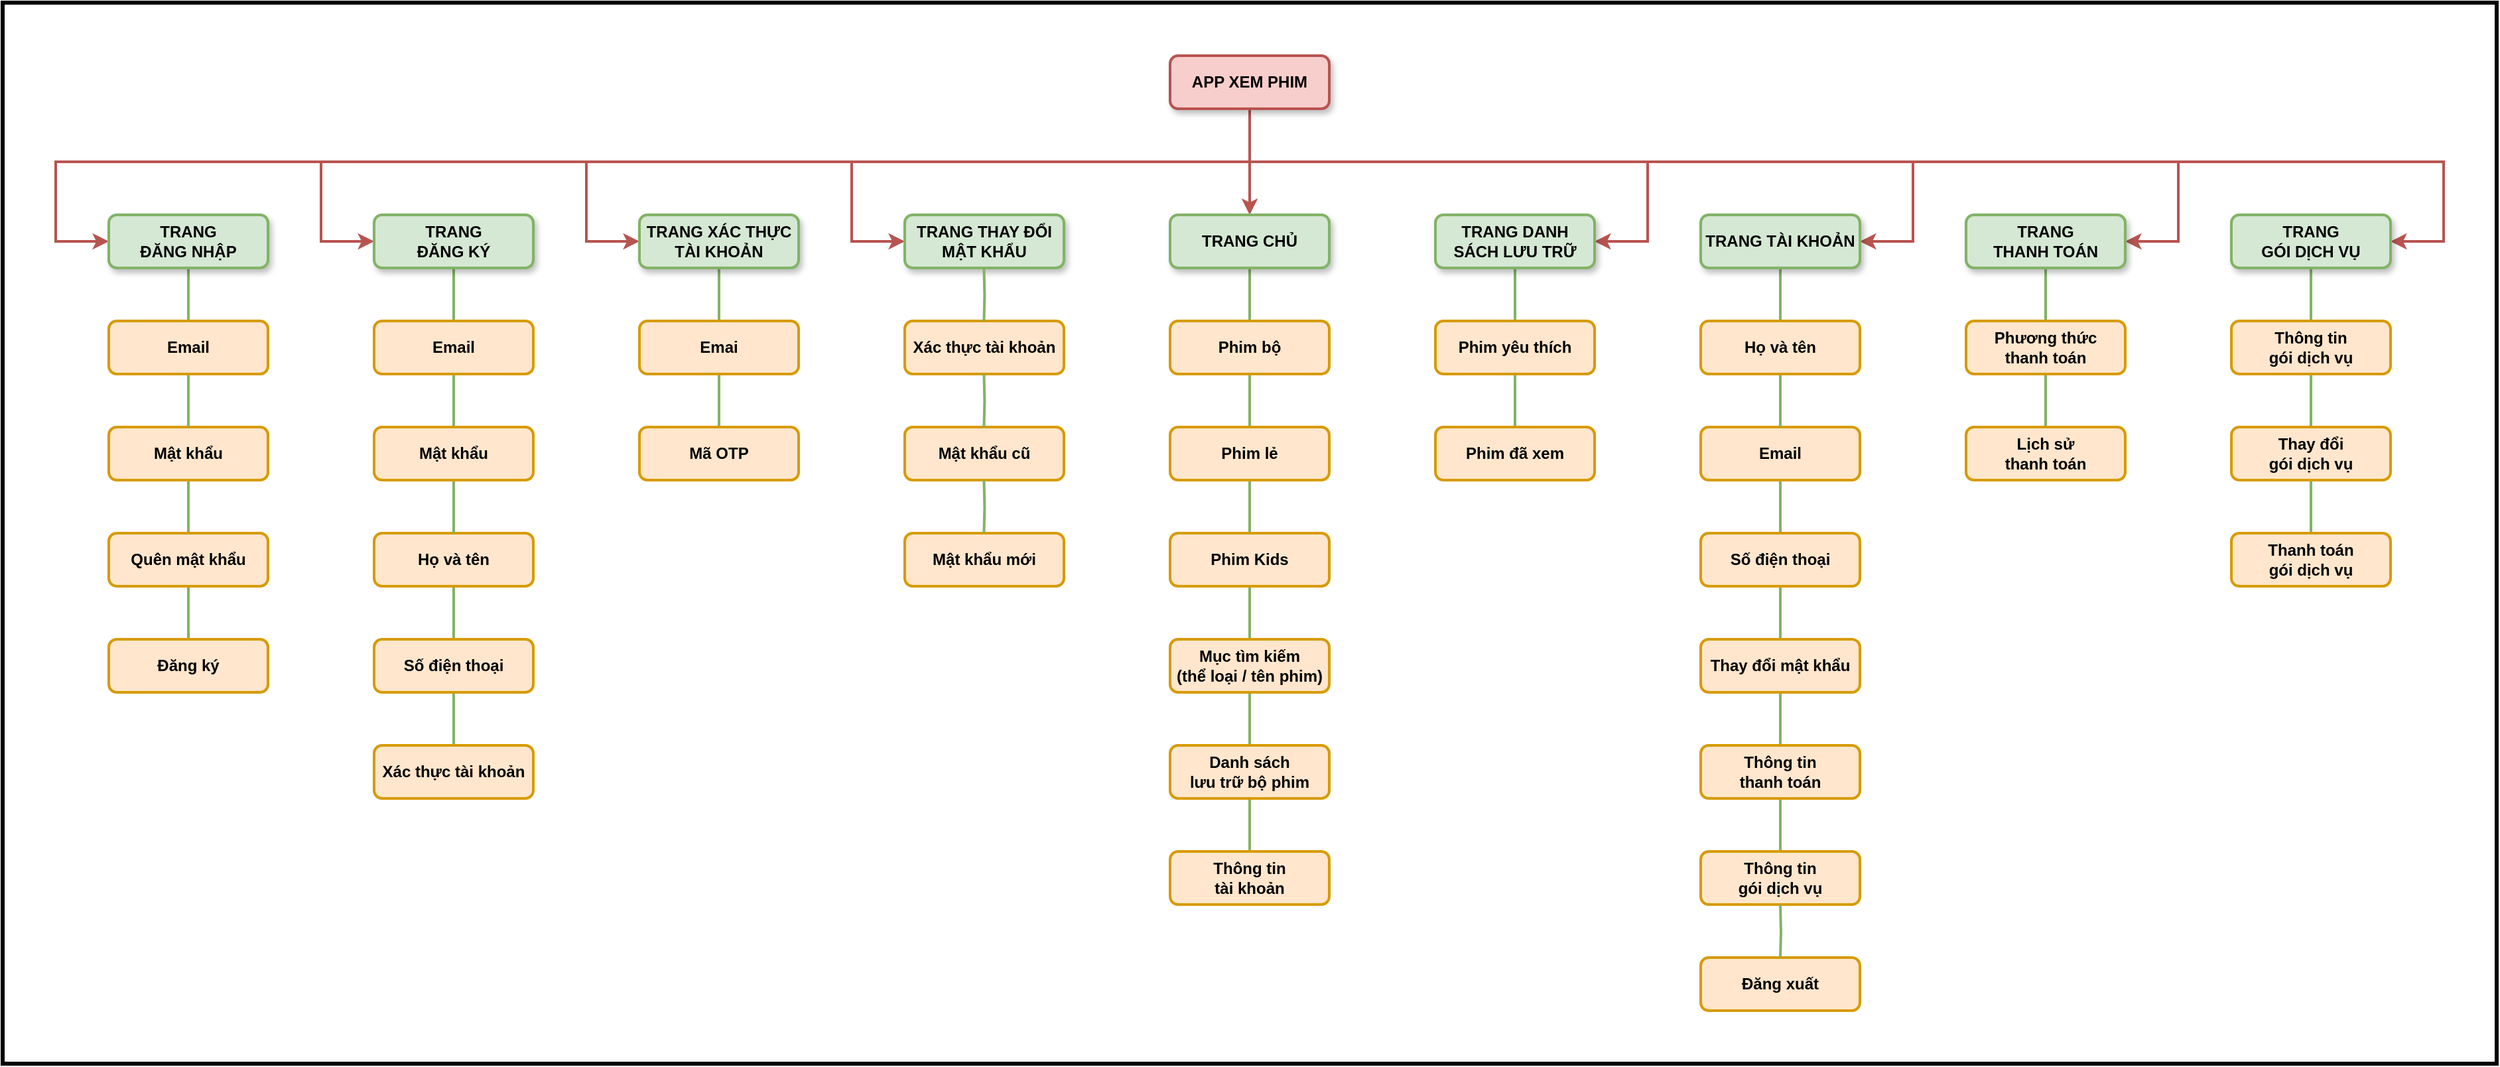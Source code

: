 <mxfile version="21.1.1" type="device">
  <diagram name="Trang-1" id="FwUUif8V-YnjR8hfVtGy">
    <mxGraphModel dx="2794" dy="1080" grid="1" gridSize="10" guides="1" tooltips="1" connect="1" arrows="1" fold="1" page="1" pageScale="1" pageWidth="827" pageHeight="1169" math="0" shadow="0">
      <root>
        <mxCell id="0" />
        <mxCell id="1" parent="0" />
        <mxCell id="90uV80DreCyvPO9gEXj8-80" value="" style="rounded=0;whiteSpace=wrap;html=1;strokeWidth=3;fontFamily=Helvetica;fontStyle=1" parent="1" vertex="1">
          <mxGeometry x="-680" y="240" width="1880" height="800" as="geometry" />
        </mxCell>
        <mxCell id="tV-lSCReHFkKCs27g9uy-7" style="edgeStyle=orthogonalEdgeStyle;rounded=0;orthogonalLoop=1;jettySize=auto;html=1;entryX=0.5;entryY=0;entryDx=0;entryDy=0;strokeWidth=2;fillColor=#f8cecc;strokeColor=#b85450;fontFamily=Helvetica;fontStyle=1" edge="1" parent="1" source="90uV80DreCyvPO9gEXj8-2" target="90uV80DreCyvPO9gEXj8-5">
          <mxGeometry relative="1" as="geometry" />
        </mxCell>
        <mxCell id="tV-lSCReHFkKCs27g9uy-11" style="edgeStyle=orthogonalEdgeStyle;rounded=0;orthogonalLoop=1;jettySize=auto;html=1;entryX=1;entryY=0.5;entryDx=0;entryDy=0;strokeWidth=2;fillColor=#f8cecc;strokeColor=#b85450;fontFamily=Helvetica;fontStyle=1" edge="1" parent="1" source="90uV80DreCyvPO9gEXj8-2" target="90uV80DreCyvPO9gEXj8-25">
          <mxGeometry relative="1" as="geometry">
            <Array as="points">
              <mxPoint x="260" y="360" />
              <mxPoint x="560" y="360" />
              <mxPoint x="560" y="420" />
            </Array>
          </mxGeometry>
        </mxCell>
        <mxCell id="tV-lSCReHFkKCs27g9uy-12" style="edgeStyle=orthogonalEdgeStyle;rounded=0;orthogonalLoop=1;jettySize=auto;html=1;entryX=1;entryY=0.5;entryDx=0;entryDy=0;strokeWidth=2;fillColor=#f8cecc;strokeColor=#b85450;fontFamily=Helvetica;fontStyle=1" edge="1" parent="1" source="90uV80DreCyvPO9gEXj8-2" target="90uV80DreCyvPO9gEXj8-24">
          <mxGeometry relative="1" as="geometry">
            <Array as="points">
              <mxPoint x="260" y="360" />
              <mxPoint x="760" y="360" />
              <mxPoint x="760" y="420" />
            </Array>
          </mxGeometry>
        </mxCell>
        <mxCell id="tV-lSCReHFkKCs27g9uy-13" style="edgeStyle=orthogonalEdgeStyle;rounded=0;orthogonalLoop=1;jettySize=auto;html=1;entryX=1;entryY=0.5;entryDx=0;entryDy=0;strokeWidth=2;fillColor=#f8cecc;strokeColor=#b85450;fontFamily=Helvetica;fontStyle=1" edge="1" parent="1" source="90uV80DreCyvPO9gEXj8-2" target="90uV80DreCyvPO9gEXj8-33">
          <mxGeometry relative="1" as="geometry">
            <Array as="points">
              <mxPoint x="260" y="360" />
              <mxPoint x="960" y="360" />
              <mxPoint x="960" y="420" />
            </Array>
          </mxGeometry>
        </mxCell>
        <mxCell id="tV-lSCReHFkKCs27g9uy-14" style="edgeStyle=orthogonalEdgeStyle;rounded=0;orthogonalLoop=1;jettySize=auto;html=1;entryX=1;entryY=0.5;entryDx=0;entryDy=0;strokeWidth=2;fillColor=#f8cecc;strokeColor=#b85450;fontFamily=Helvetica;fontStyle=1" edge="1" parent="1" source="90uV80DreCyvPO9gEXj8-2" target="90uV80DreCyvPO9gEXj8-34">
          <mxGeometry relative="1" as="geometry">
            <Array as="points">
              <mxPoint x="260" y="360" />
              <mxPoint x="1160" y="360" />
              <mxPoint x="1160" y="420" />
            </Array>
          </mxGeometry>
        </mxCell>
        <mxCell id="tV-lSCReHFkKCs27g9uy-16" style="edgeStyle=orthogonalEdgeStyle;rounded=0;orthogonalLoop=1;jettySize=auto;html=1;entryX=0;entryY=0.5;entryDx=0;entryDy=0;strokeWidth=2;fillColor=#f8cecc;strokeColor=#b85450;fontFamily=Helvetica;fontStyle=1" edge="1" parent="1" source="90uV80DreCyvPO9gEXj8-2" target="tV-lSCReHFkKCs27g9uy-3">
          <mxGeometry relative="1" as="geometry">
            <Array as="points">
              <mxPoint x="260" y="360" />
              <mxPoint x="-40" y="360" />
              <mxPoint x="-40" y="420" />
            </Array>
          </mxGeometry>
        </mxCell>
        <mxCell id="tV-lSCReHFkKCs27g9uy-17" style="edgeStyle=orthogonalEdgeStyle;rounded=0;orthogonalLoop=1;jettySize=auto;html=1;entryX=0;entryY=0.5;entryDx=0;entryDy=0;strokeWidth=2;fillColor=#f8cecc;strokeColor=#b85450;fontFamily=Helvetica;fontStyle=1" edge="1" parent="1" source="90uV80DreCyvPO9gEXj8-2" target="90uV80DreCyvPO9gEXj8-15">
          <mxGeometry relative="1" as="geometry">
            <Array as="points">
              <mxPoint x="260" y="360" />
              <mxPoint x="-240" y="360" />
              <mxPoint x="-240" y="420" />
            </Array>
          </mxGeometry>
        </mxCell>
        <mxCell id="tV-lSCReHFkKCs27g9uy-19" style="edgeStyle=orthogonalEdgeStyle;rounded=0;orthogonalLoop=1;jettySize=auto;html=1;entryX=0;entryY=0.5;entryDx=0;entryDy=0;strokeWidth=2;fillColor=#f8cecc;strokeColor=#b85450;fontFamily=Helvetica;fontStyle=1" edge="1" parent="1" source="90uV80DreCyvPO9gEXj8-2" target="90uV80DreCyvPO9gEXj8-4">
          <mxGeometry relative="1" as="geometry">
            <Array as="points">
              <mxPoint x="260" y="360" />
              <mxPoint x="-440" y="360" />
              <mxPoint x="-440" y="420" />
            </Array>
          </mxGeometry>
        </mxCell>
        <mxCell id="tV-lSCReHFkKCs27g9uy-20" style="edgeStyle=orthogonalEdgeStyle;rounded=0;orthogonalLoop=1;jettySize=auto;html=1;entryX=0;entryY=0.5;entryDx=0;entryDy=0;strokeWidth=2;fillColor=#f8cecc;strokeColor=#b85450;fontFamily=Helvetica;fontStyle=1" edge="1" parent="1" source="90uV80DreCyvPO9gEXj8-2" target="90uV80DreCyvPO9gEXj8-3">
          <mxGeometry relative="1" as="geometry">
            <Array as="points">
              <mxPoint x="260" y="360" />
              <mxPoint x="-640" y="360" />
              <mxPoint x="-640" y="420" />
            </Array>
          </mxGeometry>
        </mxCell>
        <mxCell id="90uV80DreCyvPO9gEXj8-2" value="APP XEM PHIM" style="rounded=1;whiteSpace=wrap;html=1;strokeWidth=2;fontStyle=1;fillColor=#f8cecc;strokeColor=#b85450;glass=0;shadow=1;fontFamily=Helvetica;" parent="1" vertex="1">
          <mxGeometry x="200" y="280" width="120" height="40" as="geometry" />
        </mxCell>
        <mxCell id="90uV80DreCyvPO9gEXj8-55" style="edgeStyle=orthogonalEdgeStyle;rounded=0;orthogonalLoop=1;jettySize=auto;html=1;entryX=0.5;entryY=0;entryDx=0;entryDy=0;strokeWidth=2;fillColor=#d5e8d4;strokeColor=#82b366;endArrow=none;endFill=0;fontFamily=Helvetica;fontStyle=1" parent="1" source="90uV80DreCyvPO9gEXj8-3" target="90uV80DreCyvPO9gEXj8-9" edge="1">
          <mxGeometry relative="1" as="geometry" />
        </mxCell>
        <mxCell id="90uV80DreCyvPO9gEXj8-3" value="TRANG &lt;br&gt;ĐĂNG NHẬP" style="rounded=1;whiteSpace=wrap;html=1;strokeWidth=2;fontStyle=1;fillColor=#d5e8d4;strokeColor=#82b366;shadow=1;fontFamily=Helvetica;" parent="1" vertex="1">
          <mxGeometry x="-600" y="400" width="120" height="40" as="geometry" />
        </mxCell>
        <mxCell id="90uV80DreCyvPO9gEXj8-50" style="edgeStyle=orthogonalEdgeStyle;rounded=0;orthogonalLoop=1;jettySize=auto;html=1;entryX=0.5;entryY=0;entryDx=0;entryDy=0;endArrow=none;endFill=0;strokeWidth=2;fillColor=#d5e8d4;strokeColor=#82b366;fontFamily=Helvetica;fontStyle=1" parent="1" source="90uV80DreCyvPO9gEXj8-4" target="90uV80DreCyvPO9gEXj8-11" edge="1">
          <mxGeometry relative="1" as="geometry" />
        </mxCell>
        <mxCell id="90uV80DreCyvPO9gEXj8-4" value="TRANG&lt;br&gt;ĐĂNG KÝ" style="rounded=1;whiteSpace=wrap;html=1;strokeWidth=2;fontStyle=1;fillColor=#d5e8d4;strokeColor=#82b366;shadow=1;fontFamily=Helvetica;" parent="1" vertex="1">
          <mxGeometry x="-400" y="400" width="120" height="40" as="geometry" />
        </mxCell>
        <mxCell id="90uV80DreCyvPO9gEXj8-61" style="edgeStyle=orthogonalEdgeStyle;rounded=0;orthogonalLoop=1;jettySize=auto;html=1;entryX=0.5;entryY=0;entryDx=0;entryDy=0;strokeWidth=2;fillColor=#d5e8d4;strokeColor=#82b366;endArrow=none;endFill=0;fontFamily=Helvetica;fontStyle=1" parent="1" source="90uV80DreCyvPO9gEXj8-5" target="90uV80DreCyvPO9gEXj8-18" edge="1">
          <mxGeometry relative="1" as="geometry" />
        </mxCell>
        <mxCell id="90uV80DreCyvPO9gEXj8-5" value="TRANG CHỦ" style="rounded=1;whiteSpace=wrap;html=1;strokeWidth=2;fontStyle=1;fillColor=#d5e8d4;strokeColor=#82b366;shadow=1;fontFamily=Helvetica;" parent="1" vertex="1">
          <mxGeometry x="200" y="400" width="120" height="40" as="geometry" />
        </mxCell>
        <mxCell id="90uV80DreCyvPO9gEXj8-57" style="edgeStyle=orthogonalEdgeStyle;rounded=0;orthogonalLoop=1;jettySize=auto;html=1;entryX=0.5;entryY=0;entryDx=0;entryDy=0;strokeWidth=2;fillColor=#d5e8d4;strokeColor=#82b366;endArrow=none;endFill=0;fontFamily=Helvetica;fontStyle=1" parent="1" source="90uV80DreCyvPO9gEXj8-6" target="90uV80DreCyvPO9gEXj8-7" edge="1">
          <mxGeometry relative="1" as="geometry" />
        </mxCell>
        <mxCell id="90uV80DreCyvPO9gEXj8-6" value="Mật khẩu" style="rounded=1;whiteSpace=wrap;html=1;strokeWidth=2;fontStyle=1;fillColor=#ffe6cc;strokeColor=#d79b00;fontFamily=Helvetica;" parent="1" vertex="1">
          <mxGeometry x="-600" y="560" width="120" height="40" as="geometry" />
        </mxCell>
        <mxCell id="90uV80DreCyvPO9gEXj8-58" style="edgeStyle=orthogonalEdgeStyle;rounded=0;orthogonalLoop=1;jettySize=auto;html=1;entryX=0.5;entryY=0;entryDx=0;entryDy=0;strokeWidth=2;fillColor=#d5e8d4;strokeColor=#82b366;endArrow=none;endFill=0;fontFamily=Helvetica;fontStyle=1" parent="1" source="90uV80DreCyvPO9gEXj8-7" target="90uV80DreCyvPO9gEXj8-8" edge="1">
          <mxGeometry relative="1" as="geometry" />
        </mxCell>
        <mxCell id="90uV80DreCyvPO9gEXj8-7" value="Quên mật khẩu" style="rounded=1;whiteSpace=wrap;html=1;strokeWidth=2;fontStyle=1;fillColor=#ffe6cc;strokeColor=#d79b00;fontFamily=Helvetica;" parent="1" vertex="1">
          <mxGeometry x="-600" y="640" width="120" height="40" as="geometry" />
        </mxCell>
        <mxCell id="90uV80DreCyvPO9gEXj8-8" value="Đăng ký" style="rounded=1;whiteSpace=wrap;html=1;strokeWidth=2;fontStyle=1;fillColor=#ffe6cc;strokeColor=#d79b00;fontFamily=Helvetica;" parent="1" vertex="1">
          <mxGeometry x="-600" y="720" width="120" height="40" as="geometry" />
        </mxCell>
        <mxCell id="90uV80DreCyvPO9gEXj8-56" style="edgeStyle=orthogonalEdgeStyle;rounded=0;orthogonalLoop=1;jettySize=auto;html=1;strokeWidth=2;fillColor=#d5e8d4;strokeColor=#82b366;endArrow=none;endFill=0;fontFamily=Helvetica;fontStyle=1" parent="1" source="90uV80DreCyvPO9gEXj8-9" target="90uV80DreCyvPO9gEXj8-6" edge="1">
          <mxGeometry relative="1" as="geometry" />
        </mxCell>
        <mxCell id="90uV80DreCyvPO9gEXj8-9" value="Email" style="rounded=1;whiteSpace=wrap;html=1;strokeWidth=2;fontStyle=1;fillColor=#ffe6cc;strokeColor=#d79b00;fontFamily=Helvetica;" parent="1" vertex="1">
          <mxGeometry x="-600" y="480" width="120" height="40" as="geometry" />
        </mxCell>
        <mxCell id="90uV80DreCyvPO9gEXj8-53" style="edgeStyle=orthogonalEdgeStyle;rounded=0;orthogonalLoop=1;jettySize=auto;html=1;entryX=0.5;entryY=0;entryDx=0;entryDy=0;strokeWidth=2;fillColor=#d5e8d4;strokeColor=#82b366;endArrow=none;endFill=0;fontFamily=Helvetica;fontStyle=1" parent="1" source="90uV80DreCyvPO9gEXj8-10" target="90uV80DreCyvPO9gEXj8-13" edge="1">
          <mxGeometry relative="1" as="geometry" />
        </mxCell>
        <mxCell id="90uV80DreCyvPO9gEXj8-10" value="Họ và tên" style="rounded=1;whiteSpace=wrap;html=1;strokeWidth=2;fontStyle=1;fillColor=#ffe6cc;strokeColor=#d79b00;fontFamily=Helvetica;" parent="1" vertex="1">
          <mxGeometry x="-400" y="640" width="120" height="40" as="geometry" />
        </mxCell>
        <mxCell id="90uV80DreCyvPO9gEXj8-51" style="edgeStyle=orthogonalEdgeStyle;rounded=0;orthogonalLoop=1;jettySize=auto;html=1;entryX=0.5;entryY=0;entryDx=0;entryDy=0;strokeWidth=2;fillColor=#d5e8d4;strokeColor=#82b366;endArrow=none;endFill=0;fontFamily=Helvetica;fontStyle=1" parent="1" source="90uV80DreCyvPO9gEXj8-11" target="90uV80DreCyvPO9gEXj8-12" edge="1">
          <mxGeometry relative="1" as="geometry" />
        </mxCell>
        <mxCell id="90uV80DreCyvPO9gEXj8-11" value="Email" style="rounded=1;whiteSpace=wrap;html=1;strokeWidth=2;fontStyle=1;fillColor=#ffe6cc;strokeColor=#d79b00;fontFamily=Helvetica;" parent="1" vertex="1">
          <mxGeometry x="-400" y="480" width="120" height="40" as="geometry" />
        </mxCell>
        <mxCell id="90uV80DreCyvPO9gEXj8-52" style="edgeStyle=orthogonalEdgeStyle;rounded=0;orthogonalLoop=1;jettySize=auto;html=1;entryX=0.5;entryY=0;entryDx=0;entryDy=0;strokeWidth=2;fillColor=#d5e8d4;strokeColor=#82b366;endArrow=none;endFill=0;fontFamily=Helvetica;fontStyle=1" parent="1" source="90uV80DreCyvPO9gEXj8-12" target="90uV80DreCyvPO9gEXj8-10" edge="1">
          <mxGeometry relative="1" as="geometry" />
        </mxCell>
        <mxCell id="90uV80DreCyvPO9gEXj8-12" value="Mật khẩu" style="rounded=1;whiteSpace=wrap;html=1;strokeWidth=2;fontStyle=1;fillColor=#ffe6cc;strokeColor=#d79b00;fontFamily=Helvetica;" parent="1" vertex="1">
          <mxGeometry x="-400" y="560" width="120" height="40" as="geometry" />
        </mxCell>
        <mxCell id="90uV80DreCyvPO9gEXj8-54" style="edgeStyle=orthogonalEdgeStyle;rounded=0;orthogonalLoop=1;jettySize=auto;html=1;entryX=0.5;entryY=0;entryDx=0;entryDy=0;strokeWidth=2;fillColor=#d5e8d4;strokeColor=#82b366;endArrow=none;endFill=0;fontFamily=Helvetica;fontStyle=1" parent="1" source="90uV80DreCyvPO9gEXj8-13" target="90uV80DreCyvPO9gEXj8-14" edge="1">
          <mxGeometry relative="1" as="geometry" />
        </mxCell>
        <mxCell id="90uV80DreCyvPO9gEXj8-13" value="Số điện thoại" style="rounded=1;whiteSpace=wrap;html=1;strokeWidth=2;fontStyle=1;fillColor=#ffe6cc;strokeColor=#d79b00;fontFamily=Helvetica;" parent="1" vertex="1">
          <mxGeometry x="-400" y="720" width="120" height="40" as="geometry" />
        </mxCell>
        <mxCell id="90uV80DreCyvPO9gEXj8-14" value="Xác thực tài khoản" style="rounded=1;whiteSpace=wrap;html=1;strokeWidth=2;fontStyle=1;fillColor=#ffe6cc;strokeColor=#d79b00;fontFamily=Helvetica;" parent="1" vertex="1">
          <mxGeometry x="-400" y="800" width="120" height="40" as="geometry" />
        </mxCell>
        <mxCell id="90uV80DreCyvPO9gEXj8-59" style="edgeStyle=orthogonalEdgeStyle;rounded=0;orthogonalLoop=1;jettySize=auto;html=1;entryX=0.5;entryY=0;entryDx=0;entryDy=0;strokeWidth=2;fillColor=#d5e8d4;strokeColor=#82b366;endArrow=none;endFill=0;fontFamily=Helvetica;fontStyle=1" parent="1" source="90uV80DreCyvPO9gEXj8-15" target="90uV80DreCyvPO9gEXj8-16" edge="1">
          <mxGeometry relative="1" as="geometry" />
        </mxCell>
        <mxCell id="90uV80DreCyvPO9gEXj8-15" value="TRANG XÁC THỰC TÀI KHOẢN" style="rounded=1;whiteSpace=wrap;html=1;strokeWidth=2;fontStyle=1;fillColor=#d5e8d4;strokeColor=#82b366;shadow=1;fontFamily=Helvetica;" parent="1" vertex="1">
          <mxGeometry x="-200" y="400" width="120" height="40" as="geometry" />
        </mxCell>
        <mxCell id="90uV80DreCyvPO9gEXj8-60" style="edgeStyle=orthogonalEdgeStyle;rounded=0;orthogonalLoop=1;jettySize=auto;html=1;entryX=0.5;entryY=0;entryDx=0;entryDy=0;strokeWidth=2;fillColor=#d5e8d4;strokeColor=#82b366;endArrow=none;endFill=0;fontFamily=Helvetica;fontStyle=1" parent="1" source="90uV80DreCyvPO9gEXj8-16" target="90uV80DreCyvPO9gEXj8-17" edge="1">
          <mxGeometry relative="1" as="geometry" />
        </mxCell>
        <mxCell id="90uV80DreCyvPO9gEXj8-16" value="Emai" style="rounded=1;whiteSpace=wrap;html=1;strokeWidth=2;fontStyle=1;fillColor=#ffe6cc;strokeColor=#d79b00;fontFamily=Helvetica;" parent="1" vertex="1">
          <mxGeometry x="-200" y="480" width="120" height="40" as="geometry" />
        </mxCell>
        <mxCell id="90uV80DreCyvPO9gEXj8-17" value="Mã OTP" style="rounded=1;whiteSpace=wrap;html=1;strokeWidth=2;fontStyle=1;fillColor=#ffe6cc;strokeColor=#d79b00;fontFamily=Helvetica;" parent="1" vertex="1">
          <mxGeometry x="-200" y="560" width="120" height="40" as="geometry" />
        </mxCell>
        <mxCell id="90uV80DreCyvPO9gEXj8-62" style="edgeStyle=orthogonalEdgeStyle;rounded=0;orthogonalLoop=1;jettySize=auto;html=1;entryX=0.5;entryY=0;entryDx=0;entryDy=0;strokeWidth=2;fillColor=#d5e8d4;strokeColor=#82b366;endArrow=none;endFill=0;fontFamily=Helvetica;fontStyle=1" parent="1" source="90uV80DreCyvPO9gEXj8-18" target="90uV80DreCyvPO9gEXj8-19" edge="1">
          <mxGeometry relative="1" as="geometry" />
        </mxCell>
        <mxCell id="90uV80DreCyvPO9gEXj8-18" value="Phim bộ" style="rounded=1;whiteSpace=wrap;html=1;strokeWidth=2;fontStyle=1;fillColor=#ffe6cc;strokeColor=#d79b00;fontFamily=Helvetica;" parent="1" vertex="1">
          <mxGeometry x="200" y="480" width="120" height="40" as="geometry" />
        </mxCell>
        <mxCell id="90uV80DreCyvPO9gEXj8-63" style="edgeStyle=orthogonalEdgeStyle;rounded=0;orthogonalLoop=1;jettySize=auto;html=1;entryX=0.5;entryY=0;entryDx=0;entryDy=0;strokeWidth=2;fillColor=#d5e8d4;strokeColor=#82b366;endArrow=none;endFill=0;fontFamily=Helvetica;fontStyle=1" parent="1" source="90uV80DreCyvPO9gEXj8-19" target="90uV80DreCyvPO9gEXj8-20" edge="1">
          <mxGeometry relative="1" as="geometry" />
        </mxCell>
        <mxCell id="90uV80DreCyvPO9gEXj8-19" value="Phim lẻ" style="rounded=1;whiteSpace=wrap;html=1;strokeWidth=2;fontStyle=1;fillColor=#ffe6cc;strokeColor=#d79b00;fontFamily=Helvetica;" parent="1" vertex="1">
          <mxGeometry x="200" y="560" width="120" height="40" as="geometry" />
        </mxCell>
        <mxCell id="90uV80DreCyvPO9gEXj8-64" style="edgeStyle=orthogonalEdgeStyle;rounded=0;orthogonalLoop=1;jettySize=auto;html=1;entryX=0.5;entryY=0;entryDx=0;entryDy=0;strokeWidth=2;fillColor=#d5e8d4;strokeColor=#82b366;endArrow=none;endFill=0;fontFamily=Helvetica;fontStyle=1" parent="1" source="90uV80DreCyvPO9gEXj8-20" target="90uV80DreCyvPO9gEXj8-21" edge="1">
          <mxGeometry relative="1" as="geometry" />
        </mxCell>
        <mxCell id="90uV80DreCyvPO9gEXj8-20" value="Phim Kids" style="rounded=1;whiteSpace=wrap;html=1;strokeWidth=2;fontStyle=1;fillColor=#ffe6cc;strokeColor=#d79b00;fontFamily=Helvetica;" parent="1" vertex="1">
          <mxGeometry x="200" y="640" width="120" height="40" as="geometry" />
        </mxCell>
        <mxCell id="90uV80DreCyvPO9gEXj8-65" style="edgeStyle=orthogonalEdgeStyle;rounded=0;orthogonalLoop=1;jettySize=auto;html=1;entryX=0.5;entryY=0;entryDx=0;entryDy=0;strokeWidth=2;fillColor=#d5e8d4;strokeColor=#82b366;endArrow=none;endFill=0;fontFamily=Helvetica;fontStyle=1" parent="1" source="90uV80DreCyvPO9gEXj8-21" target="90uV80DreCyvPO9gEXj8-22" edge="1">
          <mxGeometry relative="1" as="geometry" />
        </mxCell>
        <mxCell id="90uV80DreCyvPO9gEXj8-21" value="Mục tìm kiếm&lt;br&gt;(thể loại / tên phim)" style="rounded=1;whiteSpace=wrap;html=1;strokeWidth=2;fontStyle=1;fillColor=#ffe6cc;strokeColor=#d79b00;fontFamily=Helvetica;" parent="1" vertex="1">
          <mxGeometry x="200" y="720" width="120" height="40" as="geometry" />
        </mxCell>
        <mxCell id="90uV80DreCyvPO9gEXj8-66" style="edgeStyle=orthogonalEdgeStyle;rounded=0;orthogonalLoop=1;jettySize=auto;html=1;entryX=0.5;entryY=0;entryDx=0;entryDy=0;strokeWidth=2;fillColor=#d5e8d4;strokeColor=#82b366;endArrow=none;endFill=0;fontFamily=Helvetica;fontStyle=1" parent="1" source="90uV80DreCyvPO9gEXj8-22" target="90uV80DreCyvPO9gEXj8-23" edge="1">
          <mxGeometry relative="1" as="geometry" />
        </mxCell>
        <mxCell id="90uV80DreCyvPO9gEXj8-22" value="Danh sách&lt;br&gt;lưu trữ bộ phim" style="rounded=1;whiteSpace=wrap;html=1;strokeWidth=2;fontStyle=1;fillColor=#ffe6cc;strokeColor=#d79b00;fontFamily=Helvetica;" parent="1" vertex="1">
          <mxGeometry x="200" y="800" width="120" height="40" as="geometry" />
        </mxCell>
        <mxCell id="90uV80DreCyvPO9gEXj8-23" value="Thông tin&lt;br&gt;tài khoản" style="rounded=1;whiteSpace=wrap;html=1;strokeWidth=2;fontStyle=1;fillColor=#ffe6cc;strokeColor=#d79b00;fontFamily=Helvetica;" parent="1" vertex="1">
          <mxGeometry x="200" y="880" width="120" height="40" as="geometry" />
        </mxCell>
        <mxCell id="90uV80DreCyvPO9gEXj8-67" style="edgeStyle=orthogonalEdgeStyle;rounded=0;orthogonalLoop=1;jettySize=auto;html=1;entryX=0.5;entryY=0;entryDx=0;entryDy=0;strokeWidth=2;fillColor=#d5e8d4;strokeColor=#82b366;endArrow=none;endFill=0;fontFamily=Helvetica;fontStyle=1" parent="1" source="90uV80DreCyvPO9gEXj8-24" target="90uV80DreCyvPO9gEXj8-29" edge="1">
          <mxGeometry relative="1" as="geometry" />
        </mxCell>
        <mxCell id="90uV80DreCyvPO9gEXj8-24" value="TRANG TÀI KHOẢN" style="rounded=1;whiteSpace=wrap;html=1;strokeWidth=2;fontStyle=1;fillColor=#d5e8d4;strokeColor=#82b366;shadow=1;fontFamily=Helvetica;" parent="1" vertex="1">
          <mxGeometry x="600" y="400" width="120" height="40" as="geometry" />
        </mxCell>
        <mxCell id="90uV80DreCyvPO9gEXj8-73" style="edgeStyle=orthogonalEdgeStyle;rounded=0;orthogonalLoop=1;jettySize=auto;html=1;entryX=0.5;entryY=0;entryDx=0;entryDy=0;strokeWidth=2;fillColor=#d5e8d4;strokeColor=#82b366;endArrow=none;endFill=0;fontFamily=Helvetica;fontStyle=1" parent="1" source="90uV80DreCyvPO9gEXj8-25" target="90uV80DreCyvPO9gEXj8-26" edge="1">
          <mxGeometry relative="1" as="geometry" />
        </mxCell>
        <mxCell id="90uV80DreCyvPO9gEXj8-25" value="TRANG DANH &lt;br&gt;SÁCH LƯU TRỮ" style="rounded=1;whiteSpace=wrap;html=1;strokeWidth=2;fontStyle=1;fillColor=#d5e8d4;strokeColor=#82b366;shadow=1;fontFamily=Helvetica;" parent="1" vertex="1">
          <mxGeometry x="400" y="400" width="120" height="40" as="geometry" />
        </mxCell>
        <mxCell id="90uV80DreCyvPO9gEXj8-74" style="edgeStyle=orthogonalEdgeStyle;rounded=0;orthogonalLoop=1;jettySize=auto;html=1;entryX=0.5;entryY=0;entryDx=0;entryDy=0;strokeWidth=2;fillColor=#d5e8d4;strokeColor=#82b366;endArrow=none;endFill=0;fontFamily=Helvetica;fontStyle=1" parent="1" source="90uV80DreCyvPO9gEXj8-26" target="90uV80DreCyvPO9gEXj8-40" edge="1">
          <mxGeometry relative="1" as="geometry" />
        </mxCell>
        <mxCell id="90uV80DreCyvPO9gEXj8-26" value="Phim yêu thích" style="rounded=1;whiteSpace=wrap;html=1;strokeWidth=2;fontStyle=1;fillColor=#ffe6cc;strokeColor=#d79b00;fontFamily=Helvetica;" parent="1" vertex="1">
          <mxGeometry x="400" y="480" width="120" height="40" as="geometry" />
        </mxCell>
        <mxCell id="90uV80DreCyvPO9gEXj8-69" style="edgeStyle=orthogonalEdgeStyle;rounded=0;orthogonalLoop=1;jettySize=auto;html=1;strokeWidth=2;fillColor=#d5e8d4;strokeColor=#82b366;endArrow=none;endFill=0;fontFamily=Helvetica;fontStyle=1" parent="1" source="90uV80DreCyvPO9gEXj8-27" target="90uV80DreCyvPO9gEXj8-28" edge="1">
          <mxGeometry relative="1" as="geometry" />
        </mxCell>
        <mxCell id="90uV80DreCyvPO9gEXj8-27" value="Email" style="rounded=1;whiteSpace=wrap;html=1;strokeWidth=2;fontStyle=1;fillColor=#ffe6cc;strokeColor=#d79b00;fontFamily=Helvetica;" parent="1" vertex="1">
          <mxGeometry x="600" y="560" width="120" height="40" as="geometry" />
        </mxCell>
        <mxCell id="90uV80DreCyvPO9gEXj8-70" style="edgeStyle=orthogonalEdgeStyle;rounded=0;orthogonalLoop=1;jettySize=auto;html=1;entryX=0.5;entryY=0;entryDx=0;entryDy=0;strokeWidth=2;fillColor=#d5e8d4;strokeColor=#82b366;endArrow=none;endFill=0;fontFamily=Helvetica;fontStyle=1" parent="1" source="90uV80DreCyvPO9gEXj8-28" target="90uV80DreCyvPO9gEXj8-30" edge="1">
          <mxGeometry relative="1" as="geometry" />
        </mxCell>
        <mxCell id="90uV80DreCyvPO9gEXj8-28" value="Số điện thoại" style="rounded=1;whiteSpace=wrap;html=1;strokeWidth=2;fontStyle=1;fillColor=#ffe6cc;strokeColor=#d79b00;fontFamily=Helvetica;" parent="1" vertex="1">
          <mxGeometry x="600" y="640" width="120" height="40" as="geometry" />
        </mxCell>
        <mxCell id="90uV80DreCyvPO9gEXj8-68" style="edgeStyle=orthogonalEdgeStyle;rounded=0;orthogonalLoop=1;jettySize=auto;html=1;entryX=0.5;entryY=0;entryDx=0;entryDy=0;strokeWidth=2;fillColor=#d5e8d4;strokeColor=#82b366;endArrow=none;endFill=0;fontFamily=Helvetica;fontStyle=1" parent="1" source="90uV80DreCyvPO9gEXj8-29" target="90uV80DreCyvPO9gEXj8-27" edge="1">
          <mxGeometry relative="1" as="geometry" />
        </mxCell>
        <mxCell id="90uV80DreCyvPO9gEXj8-29" value="Họ và tên" style="rounded=1;whiteSpace=wrap;html=1;strokeWidth=2;fontStyle=1;fillColor=#ffe6cc;strokeColor=#d79b00;fontFamily=Helvetica;" parent="1" vertex="1">
          <mxGeometry x="600" y="480" width="120" height="40" as="geometry" />
        </mxCell>
        <mxCell id="90uV80DreCyvPO9gEXj8-71" style="edgeStyle=orthogonalEdgeStyle;rounded=0;orthogonalLoop=1;jettySize=auto;html=1;entryX=0.5;entryY=0;entryDx=0;entryDy=0;strokeWidth=2;fillColor=#d5e8d4;strokeColor=#82b366;endArrow=none;endFill=0;fontFamily=Helvetica;fontStyle=1" parent="1" source="90uV80DreCyvPO9gEXj8-30" target="90uV80DreCyvPO9gEXj8-31" edge="1">
          <mxGeometry relative="1" as="geometry" />
        </mxCell>
        <mxCell id="90uV80DreCyvPO9gEXj8-30" value="Thay đổi mật khẩu" style="rounded=1;whiteSpace=wrap;html=1;strokeWidth=2;fontStyle=1;fillColor=#ffe6cc;strokeColor=#d79b00;fontFamily=Helvetica;" parent="1" vertex="1">
          <mxGeometry x="600" y="720" width="120" height="40" as="geometry" />
        </mxCell>
        <mxCell id="90uV80DreCyvPO9gEXj8-72" style="edgeStyle=orthogonalEdgeStyle;rounded=0;orthogonalLoop=1;jettySize=auto;html=1;entryX=0.5;entryY=0;entryDx=0;entryDy=0;strokeWidth=2;fillColor=#d5e8d4;strokeColor=#82b366;endArrow=none;endFill=0;fontFamily=Helvetica;fontStyle=1" parent="1" source="90uV80DreCyvPO9gEXj8-31" target="90uV80DreCyvPO9gEXj8-32" edge="1">
          <mxGeometry relative="1" as="geometry" />
        </mxCell>
        <mxCell id="90uV80DreCyvPO9gEXj8-31" value="Thông tin&lt;br&gt;thanh toán" style="rounded=1;whiteSpace=wrap;html=1;strokeWidth=2;fontStyle=1;fillColor=#ffe6cc;strokeColor=#d79b00;fontFamily=Helvetica;" parent="1" vertex="1">
          <mxGeometry x="600" y="800" width="120" height="40" as="geometry" />
        </mxCell>
        <mxCell id="90uV80DreCyvPO9gEXj8-32" value="Thông tin &lt;br&gt;gói dịch vụ" style="rounded=1;whiteSpace=wrap;html=1;strokeWidth=2;fontStyle=1;fillColor=#ffe6cc;strokeColor=#d79b00;fontFamily=Helvetica;" parent="1" vertex="1">
          <mxGeometry x="600" y="880" width="120" height="40" as="geometry" />
        </mxCell>
        <mxCell id="90uV80DreCyvPO9gEXj8-75" style="edgeStyle=orthogonalEdgeStyle;rounded=0;orthogonalLoop=1;jettySize=auto;html=1;entryX=0.5;entryY=0;entryDx=0;entryDy=0;strokeWidth=2;fillColor=#d5e8d4;strokeColor=#82b366;endArrow=none;endFill=0;fontFamily=Helvetica;fontStyle=1" parent="1" source="90uV80DreCyvPO9gEXj8-33" target="90uV80DreCyvPO9gEXj8-35" edge="1">
          <mxGeometry relative="1" as="geometry" />
        </mxCell>
        <mxCell id="90uV80DreCyvPO9gEXj8-33" value="TRANG&lt;br&gt;THANH TOÁN" style="rounded=1;whiteSpace=wrap;html=1;strokeWidth=2;fontStyle=1;fillColor=#d5e8d4;strokeColor=#82b366;shadow=1;fontFamily=Helvetica;" parent="1" vertex="1">
          <mxGeometry x="800" y="400" width="120" height="40" as="geometry" />
        </mxCell>
        <mxCell id="90uV80DreCyvPO9gEXj8-77" style="edgeStyle=orthogonalEdgeStyle;rounded=0;orthogonalLoop=1;jettySize=auto;html=1;entryX=0.5;entryY=0;entryDx=0;entryDy=0;strokeWidth=2;fillColor=#d5e8d4;strokeColor=#82b366;endArrow=none;endFill=0;fontFamily=Helvetica;fontStyle=1" parent="1" source="90uV80DreCyvPO9gEXj8-34" target="90uV80DreCyvPO9gEXj8-37" edge="1">
          <mxGeometry relative="1" as="geometry" />
        </mxCell>
        <mxCell id="90uV80DreCyvPO9gEXj8-34" value="TRANG&lt;br&gt;GÓI DỊCH VỤ" style="rounded=1;whiteSpace=wrap;html=1;strokeWidth=2;fontStyle=1;fillColor=#d5e8d4;strokeColor=#82b366;shadow=1;fontFamily=Helvetica;" parent="1" vertex="1">
          <mxGeometry x="1000" y="400" width="120" height="40" as="geometry" />
        </mxCell>
        <mxCell id="90uV80DreCyvPO9gEXj8-76" style="edgeStyle=orthogonalEdgeStyle;rounded=0;orthogonalLoop=1;jettySize=auto;html=1;entryX=0.5;entryY=0;entryDx=0;entryDy=0;strokeWidth=2;fillColor=#d5e8d4;strokeColor=#82b366;endArrow=none;endFill=0;fontFamily=Helvetica;fontStyle=1" parent="1" source="90uV80DreCyvPO9gEXj8-35" target="90uV80DreCyvPO9gEXj8-36" edge="1">
          <mxGeometry relative="1" as="geometry" />
        </mxCell>
        <mxCell id="90uV80DreCyvPO9gEXj8-35" value="Phương thức&lt;br&gt;thanh toán" style="rounded=1;whiteSpace=wrap;html=1;strokeWidth=2;fontStyle=1;fillColor=#ffe6cc;strokeColor=#d79b00;fontFamily=Helvetica;" parent="1" vertex="1">
          <mxGeometry x="800" y="480" width="120" height="40" as="geometry" />
        </mxCell>
        <mxCell id="90uV80DreCyvPO9gEXj8-36" value="Lịch sử&lt;br&gt;thanh toán" style="rounded=1;whiteSpace=wrap;html=1;strokeWidth=2;fontStyle=1;fillColor=#ffe6cc;strokeColor=#d79b00;fontFamily=Helvetica;" parent="1" vertex="1">
          <mxGeometry x="800" y="560" width="120" height="40" as="geometry" />
        </mxCell>
        <mxCell id="90uV80DreCyvPO9gEXj8-78" style="edgeStyle=orthogonalEdgeStyle;rounded=0;orthogonalLoop=1;jettySize=auto;html=1;entryX=0.5;entryY=0;entryDx=0;entryDy=0;strokeWidth=2;fillColor=#d5e8d4;strokeColor=#82b366;endArrow=none;endFill=0;fontFamily=Helvetica;fontStyle=1" parent="1" source="90uV80DreCyvPO9gEXj8-37" target="90uV80DreCyvPO9gEXj8-38" edge="1">
          <mxGeometry relative="1" as="geometry" />
        </mxCell>
        <mxCell id="90uV80DreCyvPO9gEXj8-37" value="Thông tin&lt;br&gt;gói dịch vụ" style="rounded=1;whiteSpace=wrap;html=1;strokeWidth=2;fontStyle=1;fillColor=#ffe6cc;strokeColor=#d79b00;fontFamily=Helvetica;" parent="1" vertex="1">
          <mxGeometry x="1000" y="480" width="120" height="40" as="geometry" />
        </mxCell>
        <mxCell id="90uV80DreCyvPO9gEXj8-79" style="edgeStyle=orthogonalEdgeStyle;rounded=0;orthogonalLoop=1;jettySize=auto;html=1;entryX=0.5;entryY=0;entryDx=0;entryDy=0;strokeWidth=2;fillColor=#d5e8d4;strokeColor=#82b366;endArrow=none;endFill=0;fontFamily=Helvetica;fontStyle=1" parent="1" source="90uV80DreCyvPO9gEXj8-38" target="90uV80DreCyvPO9gEXj8-39" edge="1">
          <mxGeometry relative="1" as="geometry" />
        </mxCell>
        <mxCell id="90uV80DreCyvPO9gEXj8-38" value="Thay đổi&lt;br&gt;gói dịch vụ" style="rounded=1;whiteSpace=wrap;html=1;strokeWidth=2;fontStyle=1;fillColor=#ffe6cc;strokeColor=#d79b00;fontFamily=Helvetica;" parent="1" vertex="1">
          <mxGeometry x="1000" y="560" width="120" height="40" as="geometry" />
        </mxCell>
        <mxCell id="90uV80DreCyvPO9gEXj8-39" value="Thanh toán&lt;br&gt;gói dịch vụ" style="rounded=1;whiteSpace=wrap;html=1;strokeWidth=2;fontStyle=1;fillColor=#ffe6cc;strokeColor=#d79b00;fontFamily=Helvetica;" parent="1" vertex="1">
          <mxGeometry x="1000" y="640" width="120" height="40" as="geometry" />
        </mxCell>
        <mxCell id="90uV80DreCyvPO9gEXj8-40" value="Phim đã xem" style="rounded=1;whiteSpace=wrap;html=1;strokeWidth=2;fontStyle=1;fillColor=#ffe6cc;strokeColor=#d79b00;fontFamily=Helvetica;" parent="1" vertex="1">
          <mxGeometry x="400" y="560" width="120" height="40" as="geometry" />
        </mxCell>
        <mxCell id="tV-lSCReHFkKCs27g9uy-1" value="Đăng xuất" style="rounded=1;whiteSpace=wrap;html=1;strokeWidth=2;fontStyle=1;fillColor=#ffe6cc;strokeColor=#d79b00;fontFamily=Helvetica;" vertex="1" parent="1">
          <mxGeometry x="600" y="960" width="120" height="40" as="geometry" />
        </mxCell>
        <mxCell id="tV-lSCReHFkKCs27g9uy-2" style="edgeStyle=orthogonalEdgeStyle;rounded=0;orthogonalLoop=1;jettySize=auto;html=1;entryX=0.5;entryY=0;entryDx=0;entryDy=0;strokeWidth=2;fillColor=#d5e8d4;strokeColor=#82b366;endArrow=none;endFill=0;fontFamily=Helvetica;fontStyle=1" edge="1" target="tV-lSCReHFkKCs27g9uy-1" parent="1">
          <mxGeometry relative="1" as="geometry">
            <mxPoint x="660" y="920" as="sourcePoint" />
          </mxGeometry>
        </mxCell>
        <mxCell id="tV-lSCReHFkKCs27g9uy-3" value="TRANG THAY ĐỔI&lt;br&gt;MẬT KHẨU" style="rounded=1;whiteSpace=wrap;html=1;strokeWidth=2;fontStyle=1;fillColor=#d5e8d4;strokeColor=#82b366;shadow=1;fontFamily=Helvetica;" vertex="1" parent="1">
          <mxGeometry y="400" width="120" height="40" as="geometry" />
        </mxCell>
        <mxCell id="tV-lSCReHFkKCs27g9uy-4" value="Xác thực tài khoản" style="rounded=1;whiteSpace=wrap;html=1;strokeWidth=2;fontStyle=1;fillColor=#ffe6cc;strokeColor=#d79b00;fontFamily=Helvetica;" vertex="1" parent="1">
          <mxGeometry y="480" width="120" height="40" as="geometry" />
        </mxCell>
        <mxCell id="tV-lSCReHFkKCs27g9uy-5" value="Mật khẩu cũ" style="rounded=1;whiteSpace=wrap;html=1;strokeWidth=2;fontStyle=1;fillColor=#ffe6cc;strokeColor=#d79b00;fontFamily=Helvetica;" vertex="1" parent="1">
          <mxGeometry y="560" width="120" height="40" as="geometry" />
        </mxCell>
        <mxCell id="tV-lSCReHFkKCs27g9uy-6" value="Mật khẩu mới" style="rounded=1;whiteSpace=wrap;html=1;strokeWidth=2;fontStyle=1;fillColor=#ffe6cc;strokeColor=#d79b00;fontFamily=Helvetica;" vertex="1" parent="1">
          <mxGeometry y="640" width="120" height="40" as="geometry" />
        </mxCell>
        <mxCell id="tV-lSCReHFkKCs27g9uy-8" style="edgeStyle=orthogonalEdgeStyle;rounded=0;orthogonalLoop=1;jettySize=auto;html=1;entryX=0.5;entryY=0;entryDx=0;entryDy=0;strokeWidth=2;fillColor=#d5e8d4;strokeColor=#82b366;endArrow=none;endFill=0;fontFamily=Helvetica;fontStyle=1" edge="1" parent="1">
          <mxGeometry relative="1" as="geometry">
            <mxPoint x="59.71" y="440" as="sourcePoint" />
            <mxPoint x="59.71" y="480" as="targetPoint" />
          </mxGeometry>
        </mxCell>
        <mxCell id="tV-lSCReHFkKCs27g9uy-9" style="edgeStyle=orthogonalEdgeStyle;rounded=0;orthogonalLoop=1;jettySize=auto;html=1;entryX=0.5;entryY=0;entryDx=0;entryDy=0;strokeWidth=2;fillColor=#d5e8d4;strokeColor=#82b366;endArrow=none;endFill=0;fontFamily=Helvetica;fontStyle=1" edge="1" parent="1">
          <mxGeometry relative="1" as="geometry">
            <mxPoint x="59.71" y="520" as="sourcePoint" />
            <mxPoint x="59.71" y="560" as="targetPoint" />
          </mxGeometry>
        </mxCell>
        <mxCell id="tV-lSCReHFkKCs27g9uy-10" style="edgeStyle=orthogonalEdgeStyle;rounded=0;orthogonalLoop=1;jettySize=auto;html=1;entryX=0.5;entryY=0;entryDx=0;entryDy=0;strokeWidth=2;fillColor=#d5e8d4;strokeColor=#82b366;endArrow=none;endFill=0;fontFamily=Helvetica;fontStyle=1" edge="1" parent="1">
          <mxGeometry relative="1" as="geometry">
            <mxPoint x="59.71" y="600" as="sourcePoint" />
            <mxPoint x="59.71" y="640" as="targetPoint" />
          </mxGeometry>
        </mxCell>
      </root>
    </mxGraphModel>
  </diagram>
</mxfile>
